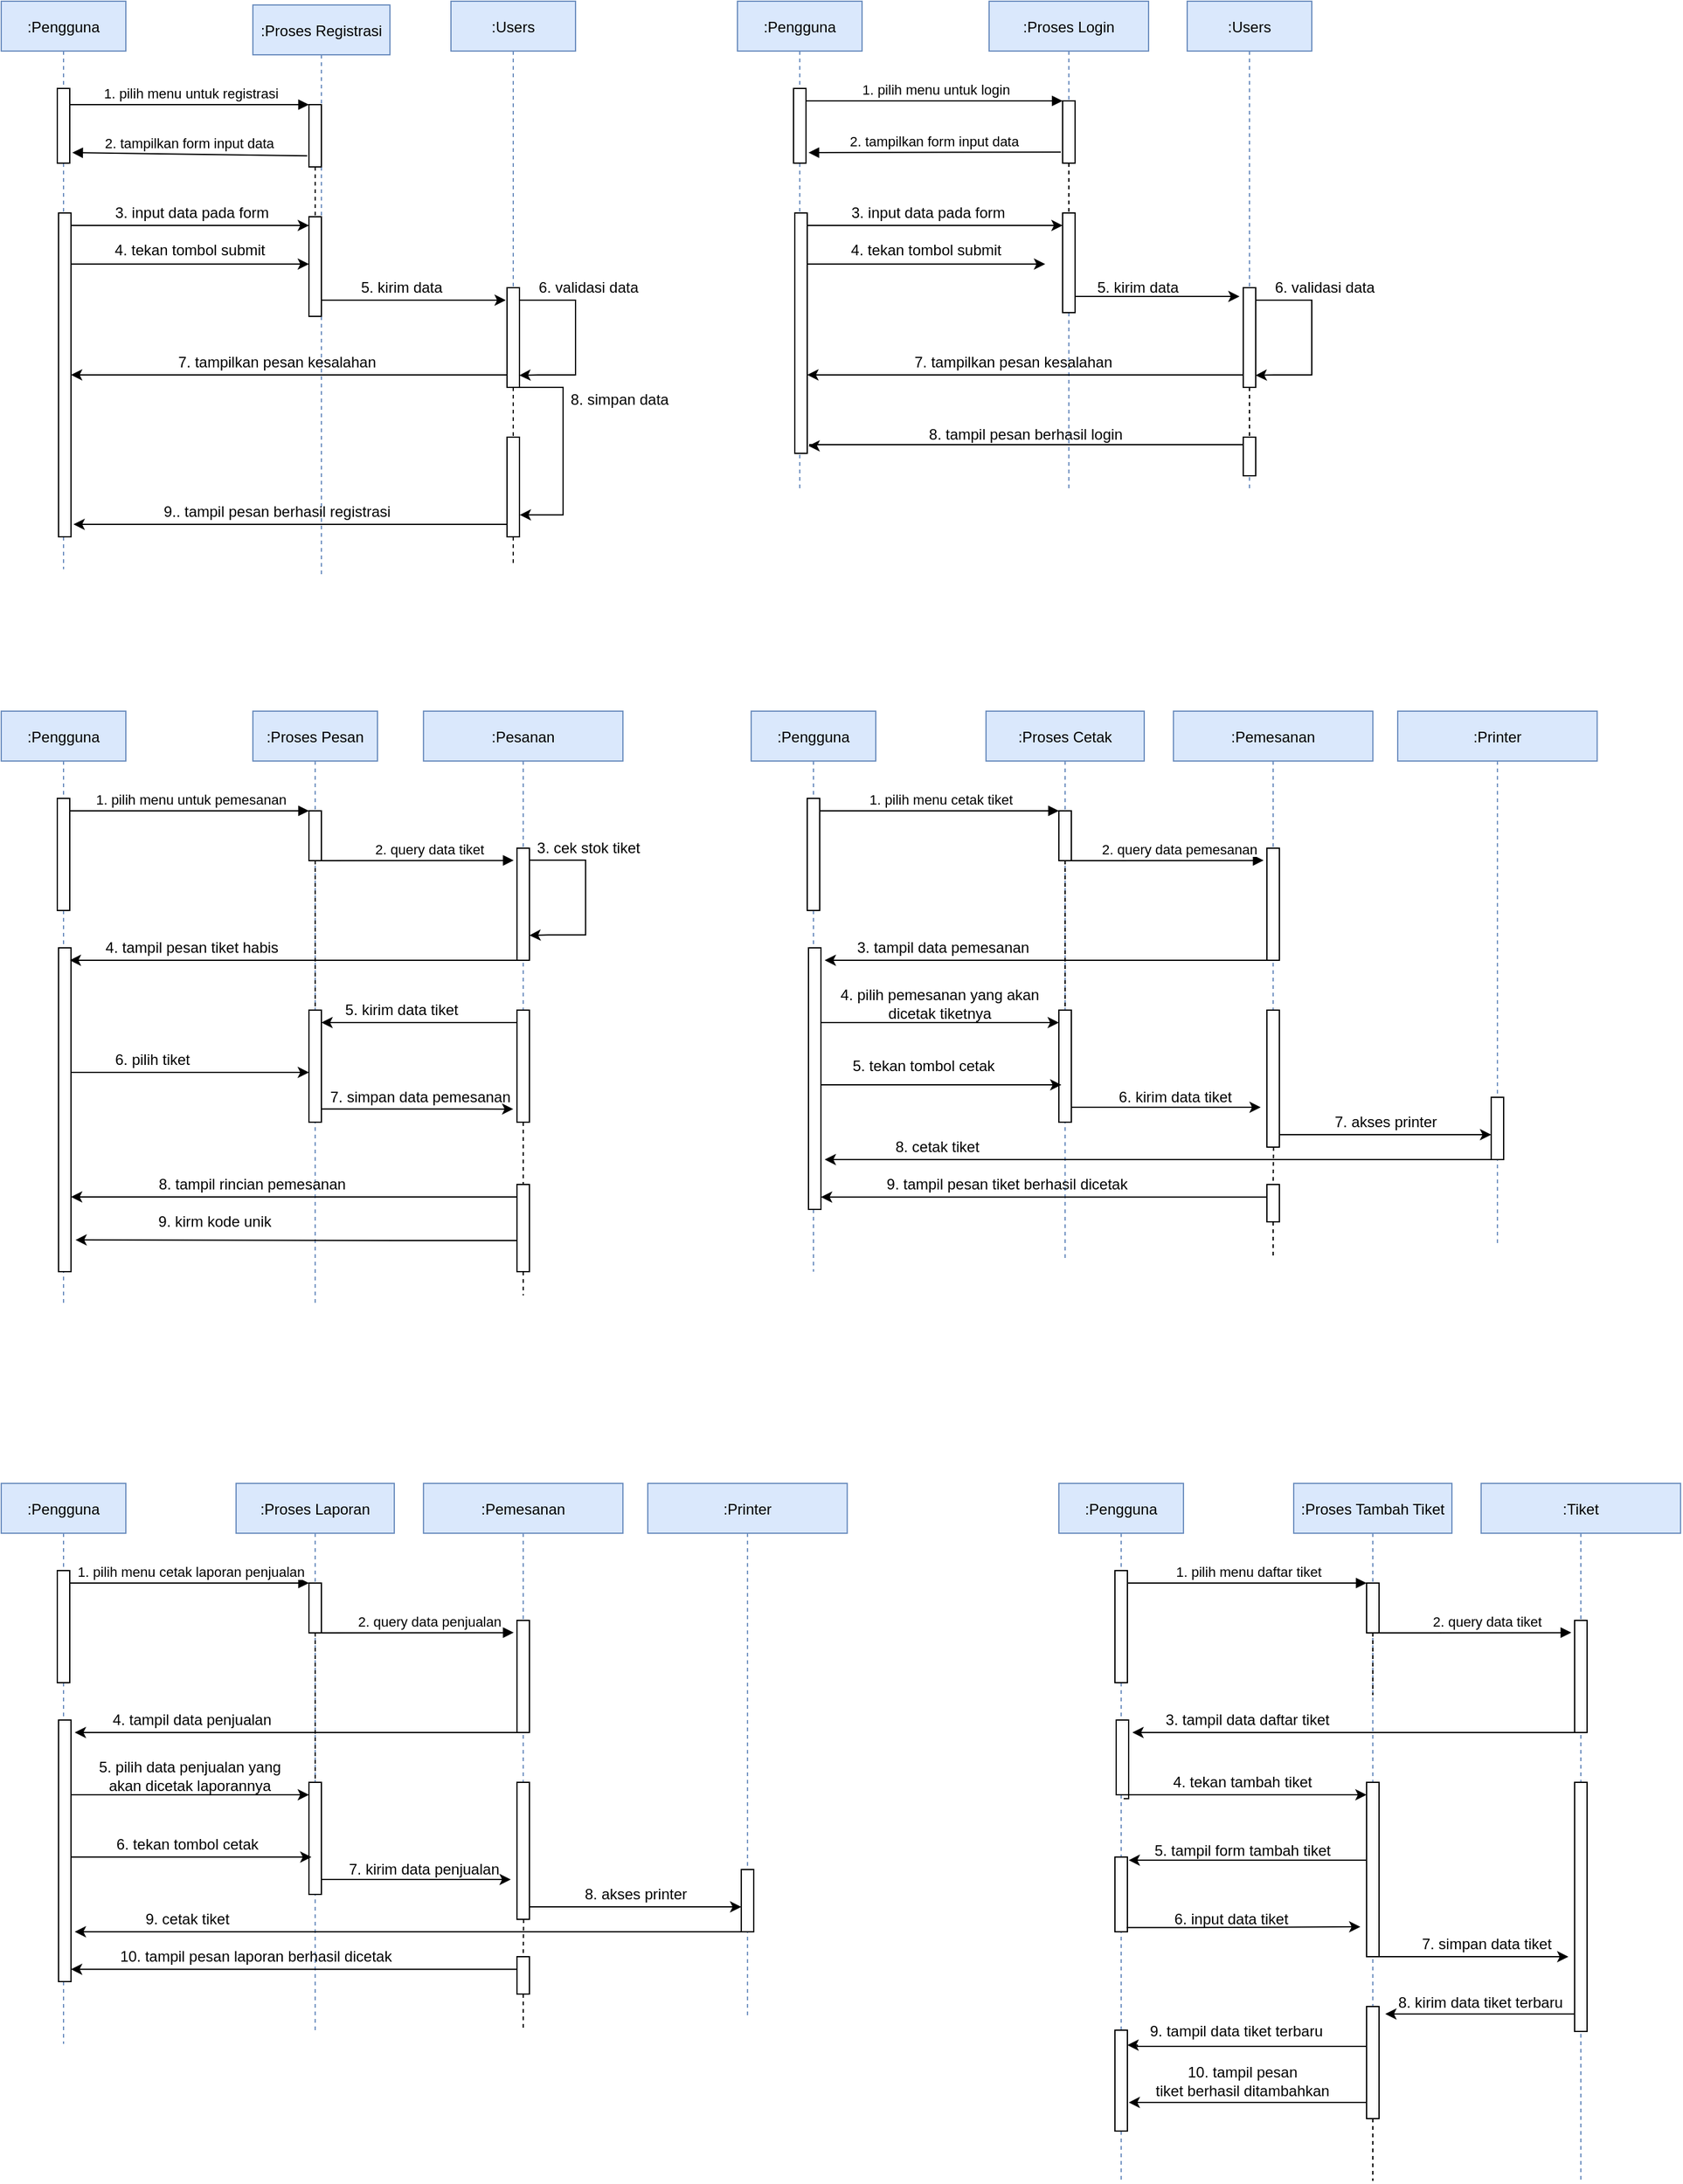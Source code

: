 <mxfile version="20.0.1" type="github">
  <diagram id="kgpKYQtTHZ0yAKxKKP6v" name="Page-1">
    <mxGraphModel dx="1043" dy="613" grid="0" gridSize="10" guides="1" tooltips="1" connect="1" arrows="1" fold="1" page="0" pageScale="1" pageWidth="850" pageHeight="1100" math="0" shadow="0">
      <root>
        <mxCell id="0" />
        <mxCell id="1" parent="0" />
        <mxCell id="LG617nG7bpmIxUYU5paF-22" value="" style="edgeStyle=orthogonalEdgeStyle;rounded=0;orthogonalLoop=1;jettySize=auto;html=1;dashed=1;endArrow=none;endFill=0;" parent="1" source="LG617nG7bpmIxUYU5paF-2" edge="1">
          <mxGeometry relative="1" as="geometry">
            <mxPoint x="530" y="532" as="targetPoint" />
          </mxGeometry>
        </mxCell>
        <mxCell id="LG617nG7bpmIxUYU5paF-202" value="" style="edgeStyle=orthogonalEdgeStyle;rounded=0;orthogonalLoop=1;jettySize=auto;html=1;endArrow=none;endFill=0;dashed=1;startArrow=none;" parent="1" source="LZ7R_vukXPX4uj1zmHP9-11" edge="1">
          <mxGeometry relative="1" as="geometry">
            <mxPoint x="1220" y="1830" as="targetPoint" />
          </mxGeometry>
        </mxCell>
        <mxCell id="LG617nG7bpmIxUYU5paF-158" value="" style="edgeStyle=orthogonalEdgeStyle;rounded=0;orthogonalLoop=1;jettySize=auto;html=1;endArrow=none;endFill=0;dashed=1;" parent="1" target="LG617nG7bpmIxUYU5paF-151" edge="1">
          <mxGeometry relative="1" as="geometry">
            <mxPoint x="1139.99" y="940" as="sourcePoint" />
            <mxPoint x="1140.0" y="1090" as="targetPoint" />
          </mxGeometry>
        </mxCell>
        <mxCell id="LG617nG7bpmIxUYU5paF-152" value="" style="edgeStyle=orthogonalEdgeStyle;rounded=0;orthogonalLoop=1;jettySize=auto;html=1;endArrow=none;endFill=0;dashed=1;startArrow=none;" parent="1" source="LG617nG7bpmIxUYU5paF-151" edge="1">
          <mxGeometry relative="1" as="geometry">
            <mxPoint x="1139.99" y="940" as="sourcePoint" />
            <mxPoint x="1140" y="1090" as="targetPoint" />
          </mxGeometry>
        </mxCell>
        <mxCell id="LG617nG7bpmIxUYU5paF-136" value=":Proses Cetak" style="shape=umlLifeline;perimeter=lifelinePerimeter;container=1;collapsible=0;recursiveResize=0;rounded=0;shadow=0;strokeWidth=1;fillColor=#dae8fc;strokeColor=#6c8ebf;" parent="1" vertex="1">
          <mxGeometry x="909.5" y="650" width="127" height="440" as="geometry" />
        </mxCell>
        <mxCell id="LG617nG7bpmIxUYU5paF-140" value="" style="edgeStyle=orthogonalEdgeStyle;rounded=0;orthogonalLoop=1;jettySize=auto;html=1;endArrow=classic;endFill=1;" parent="LG617nG7bpmIxUYU5paF-136" edge="1">
          <mxGeometry relative="1" as="geometry">
            <mxPoint x="50" y="240.0" as="targetPoint" />
          </mxGeometry>
        </mxCell>
        <mxCell id="3nuBFxr9cyL0pnOWT2aG-1" value=":Pengguna" style="shape=umlLifeline;perimeter=lifelinePerimeter;container=1;collapsible=0;recursiveResize=0;rounded=0;shadow=0;strokeWidth=1;fillColor=#dae8fc;strokeColor=#6c8ebf;" parent="1" vertex="1">
          <mxGeometry x="119" y="80" width="100" height="456" as="geometry" />
        </mxCell>
        <mxCell id="3nuBFxr9cyL0pnOWT2aG-2" value="" style="points=[];perimeter=orthogonalPerimeter;rounded=0;shadow=0;strokeWidth=1;" parent="3nuBFxr9cyL0pnOWT2aG-1" vertex="1">
          <mxGeometry x="45" y="70" width="10" height="60" as="geometry" />
        </mxCell>
        <mxCell id="3nuBFxr9cyL0pnOWT2aG-5" value=":Proses Registrasi" style="shape=umlLifeline;perimeter=lifelinePerimeter;container=1;collapsible=0;recursiveResize=0;rounded=0;shadow=0;strokeWidth=1;fillColor=#dae8fc;strokeColor=#6c8ebf;" parent="1" vertex="1">
          <mxGeometry x="321" y="83" width="110" height="459" as="geometry" />
        </mxCell>
        <mxCell id="3nuBFxr9cyL0pnOWT2aG-6" value="" style="points=[];perimeter=orthogonalPerimeter;rounded=0;shadow=0;strokeWidth=1;" parent="3nuBFxr9cyL0pnOWT2aG-5" vertex="1">
          <mxGeometry x="45" y="80" width="10" height="50" as="geometry" />
        </mxCell>
        <mxCell id="LG617nG7bpmIxUYU5paF-6" value="" style="points=[];perimeter=orthogonalPerimeter;rounded=0;shadow=0;strokeWidth=1;" parent="3nuBFxr9cyL0pnOWT2aG-5" vertex="1">
          <mxGeometry x="45" y="170" width="10" height="80" as="geometry" />
        </mxCell>
        <mxCell id="LG617nG7bpmIxUYU5paF-7" value="" style="edgeStyle=orthogonalEdgeStyle;rounded=0;orthogonalLoop=1;jettySize=auto;html=1;dashed=1;endArrow=none;endFill=0;" parent="3nuBFxr9cyL0pnOWT2aG-5" source="3nuBFxr9cyL0pnOWT2aG-6" target="LG617nG7bpmIxUYU5paF-6" edge="1">
          <mxGeometry relative="1" as="geometry" />
        </mxCell>
        <mxCell id="3nuBFxr9cyL0pnOWT2aG-8" value=" 1. pilih menu untuk registrasi" style="verticalAlign=bottom;endArrow=block;entryX=0;entryY=0;shadow=0;strokeWidth=1;" parent="1" source="3nuBFxr9cyL0pnOWT2aG-2" target="3nuBFxr9cyL0pnOWT2aG-6" edge="1">
          <mxGeometry relative="1" as="geometry">
            <mxPoint x="275" y="160" as="sourcePoint" />
          </mxGeometry>
        </mxCell>
        <mxCell id="3nuBFxr9cyL0pnOWT2aG-9" value="2. tampilkan form input data" style="verticalAlign=bottom;endArrow=block;entryX=1.1;entryY=0.259;shadow=0;strokeWidth=1;entryDx=0;entryDy=0;entryPerimeter=0;exitX=-0.138;exitY=0.822;exitDx=0;exitDy=0;exitPerimeter=0;" parent="1" source="3nuBFxr9cyL0pnOWT2aG-6" edge="1">
          <mxGeometry relative="1" as="geometry">
            <mxPoint x="360" y="202" as="sourcePoint" />
            <mxPoint x="176.0" y="201.54" as="targetPoint" />
          </mxGeometry>
        </mxCell>
        <mxCell id="LG617nG7bpmIxUYU5paF-1" value=":Users " style="shape=umlLifeline;perimeter=lifelinePerimeter;container=1;collapsible=0;recursiveResize=0;rounded=0;shadow=0;strokeWidth=1;fillColor=#dae8fc;strokeColor=#6c8ebf;" parent="1" vertex="1">
          <mxGeometry x="480" y="80" width="100" height="310" as="geometry" />
        </mxCell>
        <mxCell id="LG617nG7bpmIxUYU5paF-2" value="" style="points=[];perimeter=orthogonalPerimeter;rounded=0;shadow=0;strokeWidth=1;" parent="LG617nG7bpmIxUYU5paF-1" vertex="1">
          <mxGeometry x="45" y="230" width="10" height="80" as="geometry" />
        </mxCell>
        <mxCell id="LG617nG7bpmIxUYU5paF-17" style="edgeStyle=orthogonalEdgeStyle;rounded=0;orthogonalLoop=1;jettySize=auto;html=1;entryX=0.989;entryY=0.88;entryDx=0;entryDy=0;entryPerimeter=0;" parent="LG617nG7bpmIxUYU5paF-1" source="LG617nG7bpmIxUYU5paF-2" target="LG617nG7bpmIxUYU5paF-2" edge="1">
          <mxGeometry relative="1" as="geometry">
            <Array as="points">
              <mxPoint x="100" y="240" />
              <mxPoint x="100" y="300" />
              <mxPoint x="70" y="300" />
            </Array>
          </mxGeometry>
        </mxCell>
        <mxCell id="LG617nG7bpmIxUYU5paF-8" style="edgeStyle=orthogonalEdgeStyle;rounded=0;orthogonalLoop=1;jettySize=auto;html=1;" parent="1" source="LG617nG7bpmIxUYU5paF-4" target="LG617nG7bpmIxUYU5paF-6" edge="1">
          <mxGeometry relative="1" as="geometry">
            <Array as="points">
              <mxPoint x="290" y="260" />
              <mxPoint x="290" y="260" />
            </Array>
          </mxGeometry>
        </mxCell>
        <mxCell id="LG617nG7bpmIxUYU5paF-12" style="edgeStyle=orthogonalEdgeStyle;rounded=0;orthogonalLoop=1;jettySize=auto;html=1;" parent="1" edge="1">
          <mxGeometry relative="1" as="geometry">
            <mxPoint x="175" y="291" as="sourcePoint" />
            <mxPoint x="366" y="291" as="targetPoint" />
            <Array as="points">
              <mxPoint x="220" y="291" />
              <mxPoint x="220" y="291" />
            </Array>
          </mxGeometry>
        </mxCell>
        <mxCell id="LG617nG7bpmIxUYU5paF-4" value="" style="points=[];perimeter=orthogonalPerimeter;rounded=0;shadow=0;strokeWidth=1;" parent="1" vertex="1">
          <mxGeometry x="165" y="250" width="10" height="260" as="geometry" />
        </mxCell>
        <mxCell id="LG617nG7bpmIxUYU5paF-11" value="&amp;nbsp;3. input data pada form" style="text;html=1;align=center;verticalAlign=middle;resizable=0;points=[];autosize=1;strokeColor=none;fillColor=none;" parent="1" vertex="1">
          <mxGeometry x="200" y="240" width="140" height="20" as="geometry" />
        </mxCell>
        <mxCell id="LG617nG7bpmIxUYU5paF-13" value="4. tekan tombol submit" style="text;html=1;align=center;verticalAlign=middle;resizable=0;points=[];autosize=1;strokeColor=none;fillColor=none;" parent="1" vertex="1">
          <mxGeometry x="200" y="270" width="140" height="20" as="geometry" />
        </mxCell>
        <mxCell id="LG617nG7bpmIxUYU5paF-15" style="edgeStyle=orthogonalEdgeStyle;rounded=0;orthogonalLoop=1;jettySize=auto;html=1;" parent="1" source="LG617nG7bpmIxUYU5paF-6" edge="1">
          <mxGeometry relative="1" as="geometry">
            <mxPoint x="524" y="320" as="targetPoint" />
            <Array as="points">
              <mxPoint x="480" y="320" />
              <mxPoint x="480" y="320" />
            </Array>
          </mxGeometry>
        </mxCell>
        <mxCell id="LG617nG7bpmIxUYU5paF-16" value="5. kirim data" style="text;html=1;align=center;verticalAlign=middle;resizable=0;points=[];autosize=1;strokeColor=none;fillColor=none;" parent="1" vertex="1">
          <mxGeometry x="400" y="300" width="80" height="20" as="geometry" />
        </mxCell>
        <mxCell id="LG617nG7bpmIxUYU5paF-18" value="6. validasi data" style="text;html=1;align=center;verticalAlign=middle;resizable=0;points=[];autosize=1;strokeColor=none;fillColor=none;" parent="1" vertex="1">
          <mxGeometry x="540" y="300" width="100" height="20" as="geometry" />
        </mxCell>
        <mxCell id="LG617nG7bpmIxUYU5paF-19" style="edgeStyle=orthogonalEdgeStyle;rounded=0;orthogonalLoop=1;jettySize=auto;html=1;" parent="1" source="LG617nG7bpmIxUYU5paF-2" target="LG617nG7bpmIxUYU5paF-4" edge="1">
          <mxGeometry relative="1" as="geometry">
            <mxPoint x="210" y="370" as="targetPoint" />
            <Array as="points">
              <mxPoint x="360" y="380" />
              <mxPoint x="360" y="380" />
            </Array>
          </mxGeometry>
        </mxCell>
        <mxCell id="LG617nG7bpmIxUYU5paF-20" value="7. tampilkan pesan kesalahan" style="text;html=1;align=center;verticalAlign=middle;resizable=0;points=[];autosize=1;strokeColor=none;fillColor=none;" parent="1" vertex="1">
          <mxGeometry x="255" y="360" width="170" height="20" as="geometry" />
        </mxCell>
        <mxCell id="LG617nG7bpmIxUYU5paF-25" style="edgeStyle=orthogonalEdgeStyle;rounded=0;orthogonalLoop=1;jettySize=auto;html=1;" parent="1" source="LG617nG7bpmIxUYU5paF-21" edge="1">
          <mxGeometry relative="1" as="geometry">
            <mxPoint x="177" y="500" as="targetPoint" />
            <Array as="points">
              <mxPoint x="177" y="500" />
            </Array>
          </mxGeometry>
        </mxCell>
        <mxCell id="LG617nG7bpmIxUYU5paF-21" value="" style="points=[];perimeter=orthogonalPerimeter;rounded=0;shadow=0;strokeWidth=1;" parent="1" vertex="1">
          <mxGeometry x="525" y="430" width="10" height="80" as="geometry" />
        </mxCell>
        <mxCell id="LG617nG7bpmIxUYU5paF-23" style="edgeStyle=orthogonalEdgeStyle;rounded=0;orthogonalLoop=1;jettySize=auto;html=1;entryX=1.02;entryY=0.78;entryDx=0;entryDy=0;entryPerimeter=0;" parent="1" source="LG617nG7bpmIxUYU5paF-2" target="LG617nG7bpmIxUYU5paF-21" edge="1">
          <mxGeometry relative="1" as="geometry">
            <Array as="points">
              <mxPoint x="570" y="390" />
              <mxPoint x="570" y="492" />
            </Array>
          </mxGeometry>
        </mxCell>
        <mxCell id="LG617nG7bpmIxUYU5paF-24" value="8. simpan data" style="text;html=1;align=center;verticalAlign=middle;resizable=0;points=[];autosize=1;strokeColor=none;fillColor=none;" parent="1" vertex="1">
          <mxGeometry x="570" y="390" width="90" height="20" as="geometry" />
        </mxCell>
        <mxCell id="LG617nG7bpmIxUYU5paF-26" value="9.. tampil pesan berhasil registrasi" style="text;html=1;align=center;verticalAlign=middle;resizable=0;points=[];autosize=1;strokeColor=none;fillColor=none;" parent="1" vertex="1">
          <mxGeometry x="240" y="480" width="200" height="20" as="geometry" />
        </mxCell>
        <mxCell id="LG617nG7bpmIxUYU5paF-29" value=":Pengguna" style="shape=umlLifeline;perimeter=lifelinePerimeter;container=1;collapsible=0;recursiveResize=0;rounded=0;shadow=0;strokeWidth=1;fillColor=#dae8fc;strokeColor=#6c8ebf;" parent="1" vertex="1">
          <mxGeometry x="710" y="80" width="100" height="393" as="geometry" />
        </mxCell>
        <mxCell id="LG617nG7bpmIxUYU5paF-30" value="" style="points=[];perimeter=orthogonalPerimeter;rounded=0;shadow=0;strokeWidth=1;" parent="LG617nG7bpmIxUYU5paF-29" vertex="1">
          <mxGeometry x="45" y="70" width="10" height="60" as="geometry" />
        </mxCell>
        <mxCell id="LG617nG7bpmIxUYU5paF-31" value=":Proses Login" style="shape=umlLifeline;perimeter=lifelinePerimeter;container=1;collapsible=0;recursiveResize=0;rounded=0;shadow=0;strokeWidth=1;fillColor=#dae8fc;strokeColor=#6c8ebf;" parent="1" vertex="1">
          <mxGeometry x="912" y="80" width="128" height="393" as="geometry" />
        </mxCell>
        <mxCell id="LG617nG7bpmIxUYU5paF-32" value="" style="points=[];perimeter=orthogonalPerimeter;rounded=0;shadow=0;strokeWidth=1;" parent="LG617nG7bpmIxUYU5paF-31" vertex="1">
          <mxGeometry x="59" y="80" width="10" height="50" as="geometry" />
        </mxCell>
        <mxCell id="LG617nG7bpmIxUYU5paF-33" value="" style="points=[];perimeter=orthogonalPerimeter;rounded=0;shadow=0;strokeWidth=1;" parent="LG617nG7bpmIxUYU5paF-31" vertex="1">
          <mxGeometry x="59" y="170" width="10" height="80" as="geometry" />
        </mxCell>
        <mxCell id="LG617nG7bpmIxUYU5paF-34" value="" style="edgeStyle=orthogonalEdgeStyle;rounded=0;orthogonalLoop=1;jettySize=auto;html=1;dashed=1;endArrow=none;endFill=0;" parent="LG617nG7bpmIxUYU5paF-31" source="LG617nG7bpmIxUYU5paF-32" target="LG617nG7bpmIxUYU5paF-33" edge="1">
          <mxGeometry relative="1" as="geometry" />
        </mxCell>
        <mxCell id="LZ7R_vukXPX4uj1zmHP9-14" value="8. tampil pesan berhasil login" style="text;html=1;align=center;verticalAlign=middle;resizable=0;points=[];autosize=1;strokeColor=none;fillColor=none;" parent="LG617nG7bpmIxUYU5paF-31" vertex="1">
          <mxGeometry x="-53" y="339" width="163" height="18" as="geometry" />
        </mxCell>
        <mxCell id="LG617nG7bpmIxUYU5paF-35" value=" 1. pilih menu untuk login" style="verticalAlign=bottom;endArrow=block;entryX=0;entryY=0;shadow=0;strokeWidth=1;" parent="1" source="LG617nG7bpmIxUYU5paF-30" target="LG617nG7bpmIxUYU5paF-32" edge="1">
          <mxGeometry relative="1" as="geometry">
            <mxPoint x="866" y="160" as="sourcePoint" />
          </mxGeometry>
        </mxCell>
        <mxCell id="LG617nG7bpmIxUYU5paF-36" value="2. tampilkan form input data" style="verticalAlign=bottom;endArrow=block;entryX=1.1;entryY=0.259;shadow=0;strokeWidth=1;entryDx=0;entryDy=0;entryPerimeter=0;exitX=-0.138;exitY=0.822;exitDx=0;exitDy=0;exitPerimeter=0;" parent="1" source="LG617nG7bpmIxUYU5paF-32" edge="1">
          <mxGeometry relative="1" as="geometry">
            <mxPoint x="951" y="202" as="sourcePoint" />
            <mxPoint x="767" y="201.54" as="targetPoint" />
          </mxGeometry>
        </mxCell>
        <mxCell id="LG617nG7bpmIxUYU5paF-37" value=":Users" style="shape=umlLifeline;perimeter=lifelinePerimeter;container=1;collapsible=0;recursiveResize=0;rounded=0;shadow=0;strokeWidth=1;fillColor=#dae8fc;strokeColor=#6c8ebf;" parent="1" vertex="1">
          <mxGeometry x="1071" y="80" width="100" height="393" as="geometry" />
        </mxCell>
        <mxCell id="LG617nG7bpmIxUYU5paF-38" value="" style="points=[];perimeter=orthogonalPerimeter;rounded=0;shadow=0;strokeWidth=1;" parent="LG617nG7bpmIxUYU5paF-37" vertex="1">
          <mxGeometry x="45" y="230" width="10" height="80" as="geometry" />
        </mxCell>
        <mxCell id="LG617nG7bpmIxUYU5paF-39" style="edgeStyle=orthogonalEdgeStyle;rounded=0;orthogonalLoop=1;jettySize=auto;html=1;entryX=0.989;entryY=0.88;entryDx=0;entryDy=0;entryPerimeter=0;" parent="LG617nG7bpmIxUYU5paF-37" source="LG617nG7bpmIxUYU5paF-38" target="LG617nG7bpmIxUYU5paF-38" edge="1">
          <mxGeometry relative="1" as="geometry">
            <Array as="points">
              <mxPoint x="100" y="240" />
              <mxPoint x="100" y="300" />
              <mxPoint x="70" y="300" />
            </Array>
          </mxGeometry>
        </mxCell>
        <mxCell id="LG617nG7bpmIxUYU5paF-40" style="edgeStyle=orthogonalEdgeStyle;rounded=0;orthogonalLoop=1;jettySize=auto;html=1;" parent="1" source="LG617nG7bpmIxUYU5paF-42" target="LG617nG7bpmIxUYU5paF-33" edge="1">
          <mxGeometry relative="1" as="geometry">
            <Array as="points">
              <mxPoint x="881" y="260" />
              <mxPoint x="881" y="260" />
            </Array>
          </mxGeometry>
        </mxCell>
        <mxCell id="LG617nG7bpmIxUYU5paF-41" style="edgeStyle=orthogonalEdgeStyle;rounded=0;orthogonalLoop=1;jettySize=auto;html=1;" parent="1" edge="1">
          <mxGeometry relative="1" as="geometry">
            <mxPoint x="766" y="291" as="sourcePoint" />
            <mxPoint x="957" y="291" as="targetPoint" />
            <Array as="points">
              <mxPoint x="811" y="291" />
              <mxPoint x="811" y="291" />
            </Array>
          </mxGeometry>
        </mxCell>
        <mxCell id="LG617nG7bpmIxUYU5paF-42" value="" style="points=[];perimeter=orthogonalPerimeter;rounded=0;shadow=0;strokeWidth=1;" parent="1" vertex="1">
          <mxGeometry x="756" y="250" width="10" height="193" as="geometry" />
        </mxCell>
        <mxCell id="LG617nG7bpmIxUYU5paF-43" value="&amp;nbsp;3. input data pada form" style="text;html=1;align=center;verticalAlign=middle;resizable=0;points=[];autosize=1;strokeColor=none;fillColor=none;" parent="1" vertex="1">
          <mxGeometry x="791" y="240" width="140" height="20" as="geometry" />
        </mxCell>
        <mxCell id="LG617nG7bpmIxUYU5paF-44" value="4. tekan tombol submit" style="text;html=1;align=center;verticalAlign=middle;resizable=0;points=[];autosize=1;strokeColor=none;fillColor=none;" parent="1" vertex="1">
          <mxGeometry x="791" y="270" width="140" height="20" as="geometry" />
        </mxCell>
        <mxCell id="LG617nG7bpmIxUYU5paF-45" style="edgeStyle=orthogonalEdgeStyle;rounded=0;orthogonalLoop=1;jettySize=auto;html=1;" parent="1" source="LG617nG7bpmIxUYU5paF-33" edge="1">
          <mxGeometry relative="1" as="geometry">
            <mxPoint x="1113" y="317" as="targetPoint" />
            <Array as="points">
              <mxPoint x="1031" y="317" />
              <mxPoint x="1031" y="317" />
            </Array>
          </mxGeometry>
        </mxCell>
        <mxCell id="LG617nG7bpmIxUYU5paF-46" value="5. kirim data" style="text;html=1;align=center;verticalAlign=middle;resizable=0;points=[];autosize=1;strokeColor=none;fillColor=none;" parent="1" vertex="1">
          <mxGeometry x="991" y="300" width="80" height="20" as="geometry" />
        </mxCell>
        <mxCell id="LG617nG7bpmIxUYU5paF-47" value="6. validasi data" style="text;html=1;align=center;verticalAlign=middle;resizable=0;points=[];autosize=1;strokeColor=none;fillColor=none;" parent="1" vertex="1">
          <mxGeometry x="1131" y="300" width="100" height="20" as="geometry" />
        </mxCell>
        <mxCell id="LG617nG7bpmIxUYU5paF-48" style="edgeStyle=orthogonalEdgeStyle;rounded=0;orthogonalLoop=1;jettySize=auto;html=1;" parent="1" source="LG617nG7bpmIxUYU5paF-38" target="LG617nG7bpmIxUYU5paF-42" edge="1">
          <mxGeometry relative="1" as="geometry">
            <mxPoint x="801" y="370" as="targetPoint" />
            <Array as="points">
              <mxPoint x="951" y="380" />
              <mxPoint x="951" y="380" />
            </Array>
          </mxGeometry>
        </mxCell>
        <mxCell id="LG617nG7bpmIxUYU5paF-49" value="7. tampilkan pesan kesalahan" style="text;html=1;align=center;verticalAlign=middle;resizable=0;points=[];autosize=1;strokeColor=none;fillColor=none;" parent="1" vertex="1">
          <mxGeometry x="846" y="360" width="170" height="20" as="geometry" />
        </mxCell>
        <mxCell id="LG617nG7bpmIxUYU5paF-50" style="edgeStyle=orthogonalEdgeStyle;rounded=0;orthogonalLoop=1;jettySize=auto;html=1;" parent="1" source="LG617nG7bpmIxUYU5paF-51" edge="1">
          <mxGeometry relative="1" as="geometry">
            <mxPoint x="767" y="437" as="targetPoint" />
            <Array as="points">
              <mxPoint x="768" y="436" />
            </Array>
          </mxGeometry>
        </mxCell>
        <mxCell id="LG617nG7bpmIxUYU5paF-51" value="" style="points=[];perimeter=orthogonalPerimeter;rounded=0;shadow=0;strokeWidth=1;" parent="1" vertex="1">
          <mxGeometry x="1116" y="430" width="10" height="31" as="geometry" />
        </mxCell>
        <mxCell id="LG617nG7bpmIxUYU5paF-52" value="" style="edgeStyle=orthogonalEdgeStyle;rounded=0;orthogonalLoop=1;jettySize=auto;html=1;dashed=1;endArrow=none;endFill=0;" parent="1" source="LG617nG7bpmIxUYU5paF-38" target="LG617nG7bpmIxUYU5paF-51" edge="1">
          <mxGeometry relative="1" as="geometry" />
        </mxCell>
        <mxCell id="LG617nG7bpmIxUYU5paF-56" value=":Pengguna" style="shape=umlLifeline;perimeter=lifelinePerimeter;container=1;collapsible=0;recursiveResize=0;rounded=0;shadow=0;strokeWidth=1;fillColor=#dae8fc;strokeColor=#6c8ebf;" parent="1" vertex="1">
          <mxGeometry x="119" y="650" width="100" height="477" as="geometry" />
        </mxCell>
        <mxCell id="LG617nG7bpmIxUYU5paF-57" value="" style="points=[];perimeter=orthogonalPerimeter;rounded=0;shadow=0;strokeWidth=1;" parent="LG617nG7bpmIxUYU5paF-56" vertex="1">
          <mxGeometry x="45" y="70" width="10" height="90" as="geometry" />
        </mxCell>
        <mxCell id="LG617nG7bpmIxUYU5paF-69" value="" style="points=[];perimeter=orthogonalPerimeter;rounded=0;shadow=0;strokeWidth=1;" parent="LG617nG7bpmIxUYU5paF-56" vertex="1">
          <mxGeometry x="46" y="190" width="10" height="260" as="geometry" />
        </mxCell>
        <mxCell id="LG617nG7bpmIxUYU5paF-58" value=":Proses Pesan" style="shape=umlLifeline;perimeter=lifelinePerimeter;container=1;collapsible=0;recursiveResize=0;rounded=0;shadow=0;strokeWidth=1;fillColor=#dae8fc;strokeColor=#6c8ebf;" parent="1" vertex="1">
          <mxGeometry x="321" y="650" width="100" height="476" as="geometry" />
        </mxCell>
        <mxCell id="LG617nG7bpmIxUYU5paF-59" value="" style="points=[];perimeter=orthogonalPerimeter;rounded=0;shadow=0;strokeWidth=1;" parent="LG617nG7bpmIxUYU5paF-58" vertex="1">
          <mxGeometry x="45" y="80" width="10" height="40" as="geometry" />
        </mxCell>
        <mxCell id="LG617nG7bpmIxUYU5paF-61" value="" style="edgeStyle=orthogonalEdgeStyle;rounded=0;orthogonalLoop=1;jettySize=auto;html=1;dashed=1;endArrow=none;endFill=0;" parent="LG617nG7bpmIxUYU5paF-58" source="LG617nG7bpmIxUYU5paF-59" edge="1">
          <mxGeometry relative="1" as="geometry">
            <mxPoint x="50" y="170" as="targetPoint" />
          </mxGeometry>
        </mxCell>
        <mxCell id="LG617nG7bpmIxUYU5paF-93" value="" style="points=[];perimeter=orthogonalPerimeter;rounded=0;shadow=0;strokeWidth=1;" parent="LG617nG7bpmIxUYU5paF-58" vertex="1">
          <mxGeometry x="45" y="240" width="10" height="90" as="geometry" />
        </mxCell>
        <mxCell id="LG617nG7bpmIxUYU5paF-94" value="" style="edgeStyle=orthogonalEdgeStyle;rounded=0;orthogonalLoop=1;jettySize=auto;html=1;endArrow=none;endFill=0;dashed=1;" parent="LG617nG7bpmIxUYU5paF-58" source="LG617nG7bpmIxUYU5paF-59" target="LG617nG7bpmIxUYU5paF-93" edge="1">
          <mxGeometry relative="1" as="geometry" />
        </mxCell>
        <mxCell id="LG617nG7bpmIxUYU5paF-62" value=" 1. pilih menu untuk pemesanan" style="verticalAlign=bottom;endArrow=block;entryX=0;entryY=0;shadow=0;strokeWidth=1;" parent="1" source="LG617nG7bpmIxUYU5paF-57" target="LG617nG7bpmIxUYU5paF-59" edge="1">
          <mxGeometry relative="1" as="geometry">
            <mxPoint x="275" y="730" as="sourcePoint" />
          </mxGeometry>
        </mxCell>
        <mxCell id="LG617nG7bpmIxUYU5paF-63" value="2. query data tiket" style="verticalAlign=bottom;endArrow=block;shadow=0;strokeWidth=1;entryX=-0.267;entryY=0.109;entryDx=0;entryDy=0;entryPerimeter=0;" parent="1" target="LG617nG7bpmIxUYU5paF-83" edge="1">
          <mxGeometry x="0.13" relative="1" as="geometry">
            <mxPoint x="375.5" y="770" as="sourcePoint" />
            <mxPoint x="525" y="770" as="targetPoint" />
            <Array as="points" />
            <mxPoint as="offset" />
          </mxGeometry>
        </mxCell>
        <mxCell id="LG617nG7bpmIxUYU5paF-64" value=":Pesanan" style="shape=umlLifeline;perimeter=lifelinePerimeter;container=0;collapsible=0;recursiveResize=0;rounded=0;shadow=0;strokeWidth=1;fillColor=#dae8fc;strokeColor=#6c8ebf;" parent="1" vertex="1">
          <mxGeometry x="457.94" y="650" width="160.11" height="310" as="geometry" />
        </mxCell>
        <mxCell id="LG617nG7bpmIxUYU5paF-70" value="&amp;nbsp;4. tampil pesan tiket habis" style="text;html=1;align=center;verticalAlign=middle;resizable=0;points=[];autosize=1;strokeColor=none;fillColor=none;" parent="1" vertex="1">
          <mxGeometry x="190" y="830" width="160" height="20" as="geometry" />
        </mxCell>
        <mxCell id="LG617nG7bpmIxUYU5paF-90" style="edgeStyle=orthogonalEdgeStyle;rounded=0;orthogonalLoop=1;jettySize=auto;html=1;endArrow=classic;endFill=1;" parent="1" source="LG617nG7bpmIxUYU5paF-83" edge="1">
          <mxGeometry relative="1" as="geometry">
            <Array as="points">
              <mxPoint x="300" y="850" />
              <mxPoint x="300" y="850" />
            </Array>
            <mxPoint x="174" y="850" as="targetPoint" />
          </mxGeometry>
        </mxCell>
        <mxCell id="LG617nG7bpmIxUYU5paF-83" value="" style="points=[];perimeter=orthogonalPerimeter;rounded=0;shadow=0;strokeWidth=1;" parent="1" vertex="1">
          <mxGeometry x="533" y="760" width="10" height="90" as="geometry" />
        </mxCell>
        <mxCell id="LG617nG7bpmIxUYU5paF-88" style="edgeStyle=orthogonalEdgeStyle;rounded=0;orthogonalLoop=1;jettySize=auto;html=1;entryX=0.989;entryY=0.88;entryDx=0;entryDy=0;entryPerimeter=0;" parent="1" edge="1">
          <mxGeometry relative="1" as="geometry">
            <Array as="points">
              <mxPoint x="588.11" y="769.6" />
              <mxPoint x="588.11" y="829.6" />
              <mxPoint x="558.11" y="829.6" />
            </Array>
            <mxPoint x="543.11" y="769.6" as="sourcePoint" />
            <mxPoint x="543.0" y="830.0" as="targetPoint" />
          </mxGeometry>
        </mxCell>
        <mxCell id="LG617nG7bpmIxUYU5paF-89" value="3. cek stok tiket" style="text;html=1;align=center;verticalAlign=middle;resizable=0;points=[];autosize=1;strokeColor=none;fillColor=none;" parent="1" vertex="1">
          <mxGeometry x="540.11" y="749.6" width="100" height="20" as="geometry" />
        </mxCell>
        <mxCell id="LG617nG7bpmIxUYU5paF-95" style="edgeStyle=orthogonalEdgeStyle;rounded=0;orthogonalLoop=1;jettySize=auto;html=1;endArrow=classic;endFill=1;" parent="1" source="LG617nG7bpmIxUYU5paF-91" target="LG617nG7bpmIxUYU5paF-93" edge="1">
          <mxGeometry relative="1" as="geometry">
            <Array as="points">
              <mxPoint x="430" y="900" />
              <mxPoint x="430" y="900" />
            </Array>
          </mxGeometry>
        </mxCell>
        <mxCell id="LG617nG7bpmIxUYU5paF-102" value="" style="edgeStyle=orthogonalEdgeStyle;rounded=0;orthogonalLoop=1;jettySize=auto;html=1;endArrow=none;endFill=0;dashed=1;" parent="1" source="LG617nG7bpmIxUYU5paF-91" edge="1">
          <mxGeometry relative="1" as="geometry">
            <mxPoint x="538" y="1119" as="targetPoint" />
          </mxGeometry>
        </mxCell>
        <mxCell id="LG617nG7bpmIxUYU5paF-91" value="" style="points=[];perimeter=orthogonalPerimeter;rounded=0;shadow=0;strokeWidth=1;" parent="1" vertex="1">
          <mxGeometry x="532.99" y="890" width="10" height="90" as="geometry" />
        </mxCell>
        <mxCell id="LG617nG7bpmIxUYU5paF-96" value="5. kirim data tiket" style="text;html=1;align=center;verticalAlign=middle;resizable=0;points=[];autosize=1;strokeColor=none;fillColor=none;" parent="1" vertex="1">
          <mxGeometry x="385" y="880" width="110" height="20" as="geometry" />
        </mxCell>
        <mxCell id="LG617nG7bpmIxUYU5paF-97" style="edgeStyle=orthogonalEdgeStyle;rounded=0;orthogonalLoop=1;jettySize=auto;html=1;endArrow=classic;endFill=1;" parent="1" source="LG617nG7bpmIxUYU5paF-69" target="LG617nG7bpmIxUYU5paF-93" edge="1">
          <mxGeometry relative="1" as="geometry">
            <Array as="points">
              <mxPoint x="250" y="940" />
              <mxPoint x="250" y="940" />
            </Array>
          </mxGeometry>
        </mxCell>
        <mxCell id="LG617nG7bpmIxUYU5paF-98" value="6. pilih tiket" style="text;html=1;align=center;verticalAlign=middle;resizable=0;points=[];autosize=1;strokeColor=none;fillColor=none;" parent="1" vertex="1">
          <mxGeometry x="200" y="920" width="80" height="20" as="geometry" />
        </mxCell>
        <mxCell id="LG617nG7bpmIxUYU5paF-99" style="edgeStyle=orthogonalEdgeStyle;rounded=0;orthogonalLoop=1;jettySize=auto;html=1;entryX=0.969;entryY=0.972;entryDx=0;entryDy=0;entryPerimeter=0;endArrow=classic;endFill=1;" parent="1" source="LG617nG7bpmIxUYU5paF-93" target="LG617nG7bpmIxUYU5paF-100" edge="1">
          <mxGeometry relative="1" as="geometry">
            <Array as="points">
              <mxPoint x="410" y="970" />
            </Array>
          </mxGeometry>
        </mxCell>
        <mxCell id="LG617nG7bpmIxUYU5paF-100" value="7. simpan data pemesanan" style="text;html=1;align=center;verticalAlign=middle;resizable=0;points=[];autosize=1;strokeColor=none;fillColor=none;" parent="1" vertex="1">
          <mxGeometry x="374.99" y="950" width="160" height="20" as="geometry" />
        </mxCell>
        <mxCell id="LG617nG7bpmIxUYU5paF-103" style="edgeStyle=orthogonalEdgeStyle;rounded=0;orthogonalLoop=1;jettySize=auto;html=1;endArrow=classic;endFill=1;" parent="1" source="LG617nG7bpmIxUYU5paF-101" target="LG617nG7bpmIxUYU5paF-69" edge="1">
          <mxGeometry relative="1" as="geometry">
            <Array as="points">
              <mxPoint x="260" y="1040" />
              <mxPoint x="260" y="1040" />
            </Array>
          </mxGeometry>
        </mxCell>
        <mxCell id="LG617nG7bpmIxUYU5paF-105" style="edgeStyle=orthogonalEdgeStyle;rounded=0;orthogonalLoop=1;jettySize=auto;html=1;entryX=1.359;entryY=0.902;entryDx=0;entryDy=0;entryPerimeter=0;endArrow=classic;endFill=1;" parent="1" source="LG617nG7bpmIxUYU5paF-101" target="LG617nG7bpmIxUYU5paF-69" edge="1">
          <mxGeometry relative="1" as="geometry">
            <Array as="points">
              <mxPoint x="440" y="1075" />
              <mxPoint x="440" y="1075" />
            </Array>
          </mxGeometry>
        </mxCell>
        <mxCell id="LG617nG7bpmIxUYU5paF-101" value="" style="points=[];perimeter=orthogonalPerimeter;rounded=0;shadow=0;strokeWidth=1;" parent="1" vertex="1">
          <mxGeometry x="532.99" y="1030" width="10" height="70" as="geometry" />
        </mxCell>
        <mxCell id="LG617nG7bpmIxUYU5paF-104" value="8. tampil rincian pemesanan" style="text;html=1;align=center;verticalAlign=middle;resizable=0;points=[];autosize=1;strokeColor=none;fillColor=none;" parent="1" vertex="1">
          <mxGeometry x="235" y="1020" width="170" height="20" as="geometry" />
        </mxCell>
        <mxCell id="LG617nG7bpmIxUYU5paF-106" value="9. kirm kode unik" style="text;html=1;align=center;verticalAlign=middle;resizable=0;points=[];autosize=1;strokeColor=none;fillColor=none;" parent="1" vertex="1">
          <mxGeometry x="235" y="1050" width="110" height="20" as="geometry" />
        </mxCell>
        <mxCell id="LG617nG7bpmIxUYU5paF-108" value="" style="points=[];perimeter=orthogonalPerimeter;rounded=0;shadow=0;strokeWidth=1;" parent="1" vertex="1">
          <mxGeometry x="766" y="720" width="10" height="90" as="geometry" />
        </mxCell>
        <mxCell id="LG617nG7bpmIxUYU5paF-109" value="" style="points=[];perimeter=orthogonalPerimeter;rounded=0;shadow=0;strokeWidth=1;" parent="1" vertex="1">
          <mxGeometry x="968" y="730" width="10" height="40" as="geometry" />
        </mxCell>
        <mxCell id="LG617nG7bpmIxUYU5paF-110" value="" style="edgeStyle=orthogonalEdgeStyle;rounded=0;orthogonalLoop=1;jettySize=auto;html=1;dashed=1;endArrow=none;endFill=0;" parent="1" source="LG617nG7bpmIxUYU5paF-109" edge="1">
          <mxGeometry relative="1" as="geometry">
            <mxPoint x="973" y="820" as="targetPoint" />
          </mxGeometry>
        </mxCell>
        <mxCell id="LG617nG7bpmIxUYU5paF-156" style="edgeStyle=orthogonalEdgeStyle;rounded=0;orthogonalLoop=1;jettySize=auto;html=1;endArrow=classic;endFill=1;" parent="1" source="LG617nG7bpmIxUYU5paF-111" edge="1">
          <mxGeometry relative="1" as="geometry">
            <mxPoint x="1130" y="968" as="targetPoint" />
            <Array as="points">
              <mxPoint x="1020" y="968" />
              <mxPoint x="1020" y="968" />
            </Array>
          </mxGeometry>
        </mxCell>
        <mxCell id="LG617nG7bpmIxUYU5paF-111" value="" style="points=[];perimeter=orthogonalPerimeter;rounded=0;shadow=0;strokeWidth=1;" parent="1" vertex="1">
          <mxGeometry x="968" y="890" width="10" height="90" as="geometry" />
        </mxCell>
        <mxCell id="LG617nG7bpmIxUYU5paF-112" value="" style="edgeStyle=orthogonalEdgeStyle;rounded=0;orthogonalLoop=1;jettySize=auto;html=1;endArrow=none;endFill=0;dashed=1;" parent="1" source="LG617nG7bpmIxUYU5paF-109" target="LG617nG7bpmIxUYU5paF-111" edge="1">
          <mxGeometry relative="1" as="geometry" />
        </mxCell>
        <mxCell id="LG617nG7bpmIxUYU5paF-113" value=" 1. pilih menu cetak tiket" style="verticalAlign=bottom;endArrow=block;entryX=0;entryY=0;shadow=0;strokeWidth=1;" parent="1" source="LG617nG7bpmIxUYU5paF-108" target="LG617nG7bpmIxUYU5paF-109" edge="1">
          <mxGeometry relative="1" as="geometry">
            <mxPoint x="877" y="730" as="sourcePoint" />
          </mxGeometry>
        </mxCell>
        <mxCell id="LG617nG7bpmIxUYU5paF-114" value="2. query data pemesanan" style="verticalAlign=bottom;endArrow=block;shadow=0;strokeWidth=1;entryX=-0.267;entryY=0.109;entryDx=0;entryDy=0;entryPerimeter=0;" parent="1" target="LG617nG7bpmIxUYU5paF-120" edge="1">
          <mxGeometry x="0.13" relative="1" as="geometry">
            <mxPoint x="977.5" y="770" as="sourcePoint" />
            <mxPoint x="1127" y="770" as="targetPoint" />
            <Array as="points" />
            <mxPoint as="offset" />
          </mxGeometry>
        </mxCell>
        <mxCell id="LG617nG7bpmIxUYU5paF-115" value=":Pemesanan" style="shape=umlLifeline;perimeter=lifelinePerimeter;container=0;collapsible=0;recursiveResize=0;rounded=0;shadow=0;strokeWidth=1;fillColor=#dae8fc;strokeColor=#6c8ebf;" parent="1" vertex="1">
          <mxGeometry x="1059.94" y="650" width="160.11" height="310" as="geometry" />
        </mxCell>
        <mxCell id="LG617nG7bpmIxUYU5paF-116" value="&amp;nbsp;3. tampil data pemesanan" style="text;html=1;align=center;verticalAlign=middle;resizable=0;points=[];autosize=1;strokeColor=none;fillColor=none;" parent="1" vertex="1">
          <mxGeometry x="798" y="831" width="149" height="18" as="geometry" />
        </mxCell>
        <mxCell id="LG617nG7bpmIxUYU5paF-117" style="edgeStyle=orthogonalEdgeStyle;rounded=0;orthogonalLoop=1;jettySize=auto;html=1;endArrow=classic;endFill=1;" parent="1" source="LG617nG7bpmIxUYU5paF-120" edge="1">
          <mxGeometry relative="1" as="geometry">
            <mxPoint x="780" y="850" as="targetPoint" />
            <Array as="points">
              <mxPoint x="902" y="850" />
              <mxPoint x="902" y="850" />
            </Array>
          </mxGeometry>
        </mxCell>
        <mxCell id="LG617nG7bpmIxUYU5paF-120" value="" style="points=[];perimeter=orthogonalPerimeter;rounded=0;shadow=0;strokeWidth=1;" parent="1" vertex="1">
          <mxGeometry x="1135" y="760" width="10" height="90" as="geometry" />
        </mxCell>
        <mxCell id="LG617nG7bpmIxUYU5paF-147" style="edgeStyle=orthogonalEdgeStyle;rounded=0;orthogonalLoop=1;jettySize=auto;html=1;endArrow=classic;endFill=1;" parent="1" source="LG617nG7bpmIxUYU5paF-125" target="LG617nG7bpmIxUYU5paF-146" edge="1">
          <mxGeometry relative="1" as="geometry">
            <Array as="points">
              <mxPoint x="1160" y="990" />
              <mxPoint x="1160" y="990" />
            </Array>
          </mxGeometry>
        </mxCell>
        <mxCell id="LG617nG7bpmIxUYU5paF-125" value="" style="points=[];perimeter=orthogonalPerimeter;rounded=0;shadow=0;strokeWidth=1;" parent="1" vertex="1">
          <mxGeometry x="1134.99" y="890" width="10" height="110" as="geometry" />
        </mxCell>
        <mxCell id="LG617nG7bpmIxUYU5paF-127" style="edgeStyle=orthogonalEdgeStyle;rounded=0;orthogonalLoop=1;jettySize=auto;html=1;endArrow=classic;endFill=1;" parent="1" target="LG617nG7bpmIxUYU5paF-111" edge="1">
          <mxGeometry relative="1" as="geometry">
            <mxPoint x="777" y="940.067" as="sourcePoint" />
            <Array as="points">
              <mxPoint x="777" y="900" />
            </Array>
          </mxGeometry>
        </mxCell>
        <mxCell id="LG617nG7bpmIxUYU5paF-128" value="&lt;div&gt;4. pilih pemesanan yang akan &lt;br&gt;&lt;/div&gt;&lt;div&gt;dicetak tiketnya&lt;br&gt;&lt;/div&gt;" style="text;html=1;align=center;verticalAlign=middle;resizable=0;points=[];autosize=1;strokeColor=none;fillColor=none;" parent="1" vertex="1">
          <mxGeometry x="788" y="869" width="168" height="32" as="geometry" />
        </mxCell>
        <mxCell id="LG617nG7bpmIxUYU5paF-130" value="7. akses printer" style="text;html=1;align=center;verticalAlign=middle;resizable=0;points=[];autosize=1;strokeColor=none;fillColor=none;" parent="1" vertex="1">
          <mxGeometry x="1184" y="971" width="92" height="18" as="geometry" />
        </mxCell>
        <mxCell id="LG617nG7bpmIxUYU5paF-131" style="edgeStyle=orthogonalEdgeStyle;rounded=0;orthogonalLoop=1;jettySize=auto;html=1;endArrow=classic;endFill=1;" parent="1" edge="1">
          <mxGeometry relative="1" as="geometry">
            <mxPoint x="1134.99" y="1040.067" as="sourcePoint" />
            <mxPoint x="777" y="1040.067" as="targetPoint" />
            <Array as="points">
              <mxPoint x="862" y="1040" />
              <mxPoint x="862" y="1040" />
            </Array>
          </mxGeometry>
        </mxCell>
        <mxCell id="LG617nG7bpmIxUYU5paF-133" value=":Pengguna" style="shape=umlLifeline;perimeter=lifelinePerimeter;container=1;collapsible=0;recursiveResize=0;rounded=0;shadow=0;strokeWidth=1;fillColor=#dae8fc;strokeColor=#6c8ebf;" parent="1" vertex="1">
          <mxGeometry x="721" y="650" width="100" height="450" as="geometry" />
        </mxCell>
        <mxCell id="LG617nG7bpmIxUYU5paF-134" value="" style="points=[];perimeter=orthogonalPerimeter;rounded=0;shadow=0;strokeWidth=1;" parent="LG617nG7bpmIxUYU5paF-133" vertex="1">
          <mxGeometry x="45" y="70" width="10" height="90" as="geometry" />
        </mxCell>
        <mxCell id="LG617nG7bpmIxUYU5paF-135" value="" style="points=[];perimeter=orthogonalPerimeter;rounded=0;shadow=0;strokeWidth=1;" parent="LG617nG7bpmIxUYU5paF-133" vertex="1">
          <mxGeometry x="46" y="190" width="10" height="210" as="geometry" />
        </mxCell>
        <mxCell id="LG617nG7bpmIxUYU5paF-141" style="edgeStyle=orthogonalEdgeStyle;rounded=0;orthogonalLoop=1;jettySize=auto;html=1;endArrow=classic;endFill=1;" parent="1" source="LG617nG7bpmIxUYU5paF-135" edge="1">
          <mxGeometry relative="1" as="geometry">
            <mxPoint x="970" y="950" as="targetPoint" />
            <Array as="points">
              <mxPoint x="920" y="950" />
              <mxPoint x="920" y="950" />
            </Array>
          </mxGeometry>
        </mxCell>
        <mxCell id="LG617nG7bpmIxUYU5paF-142" value="5. tekan tombol cetak" style="text;html=1;align=center;verticalAlign=middle;resizable=0;points=[];autosize=1;strokeColor=none;fillColor=none;" parent="1" vertex="1">
          <mxGeometry x="797" y="926" width="123" height="18" as="geometry" />
        </mxCell>
        <mxCell id="LG617nG7bpmIxUYU5paF-143" value=":Printer" style="shape=umlLifeline;perimeter=lifelinePerimeter;container=0;collapsible=0;recursiveResize=0;rounded=0;shadow=0;strokeWidth=1;fillColor=#dae8fc;strokeColor=#6c8ebf;" parent="1" vertex="1">
          <mxGeometry x="1240" y="650" width="160.11" height="430" as="geometry" />
        </mxCell>
        <mxCell id="LG617nG7bpmIxUYU5paF-153" style="edgeStyle=orthogonalEdgeStyle;rounded=0;orthogonalLoop=1;jettySize=auto;html=1;endArrow=classic;endFill=1;" parent="1" source="LG617nG7bpmIxUYU5paF-146" edge="1">
          <mxGeometry relative="1" as="geometry">
            <mxPoint x="780" y="1010" as="targetPoint" />
            <Array as="points">
              <mxPoint x="780" y="1010" />
            </Array>
          </mxGeometry>
        </mxCell>
        <mxCell id="LG617nG7bpmIxUYU5paF-146" value="" style="points=[];perimeter=orthogonalPerimeter;rounded=0;shadow=0;strokeWidth=1;" parent="1" vertex="1">
          <mxGeometry x="1315.05" y="960" width="10" height="50" as="geometry" />
        </mxCell>
        <mxCell id="LG617nG7bpmIxUYU5paF-154" value="8. cetak tiket" style="text;html=1;align=center;verticalAlign=middle;resizable=0;points=[];autosize=1;strokeColor=none;fillColor=none;" parent="1" vertex="1">
          <mxGeometry x="831.5" y="991" width="77" height="18" as="geometry" />
        </mxCell>
        <mxCell id="LG617nG7bpmIxUYU5paF-132" value="9. tampil pesan tiket berhasil dicetak" style="text;html=1;align=center;verticalAlign=middle;resizable=0;points=[];autosize=1;strokeColor=none;fillColor=none;" parent="1" vertex="1">
          <mxGeometry x="825" y="1021" width="201" height="18" as="geometry" />
        </mxCell>
        <mxCell id="LG617nG7bpmIxUYU5paF-157" value="6. kirim data tiket" style="text;html=1;align=center;verticalAlign=middle;resizable=0;points=[];autosize=1;strokeColor=none;fillColor=none;" parent="1" vertex="1">
          <mxGeometry x="1011" y="951" width="99" height="18" as="geometry" />
        </mxCell>
        <mxCell id="LG617nG7bpmIxUYU5paF-151" value="" style="points=[];perimeter=orthogonalPerimeter;rounded=0;shadow=0;strokeWidth=1;" parent="1" vertex="1">
          <mxGeometry x="1135" y="1030" width="10" height="30" as="geometry" />
        </mxCell>
        <mxCell id="LG617nG7bpmIxUYU5paF-159" value="" style="edgeStyle=orthogonalEdgeStyle;rounded=0;orthogonalLoop=1;jettySize=auto;html=1;endArrow=none;endFill=0;dashed=1;" parent="1" target="LG617nG7bpmIxUYU5paF-192" edge="1">
          <mxGeometry relative="1" as="geometry">
            <mxPoint x="537.99" y="1560.0" as="sourcePoint" />
            <mxPoint x="538.0" y="1710" as="targetPoint" />
          </mxGeometry>
        </mxCell>
        <mxCell id="LG617nG7bpmIxUYU5paF-160" value="" style="edgeStyle=orthogonalEdgeStyle;rounded=0;orthogonalLoop=1;jettySize=auto;html=1;endArrow=none;endFill=0;dashed=1;startArrow=none;" parent="1" source="LG617nG7bpmIxUYU5paF-192" edge="1">
          <mxGeometry relative="1" as="geometry">
            <mxPoint x="537.99" y="1560" as="sourcePoint" />
            <mxPoint x="538" y="1710.0" as="targetPoint" />
          </mxGeometry>
        </mxCell>
        <mxCell id="LG617nG7bpmIxUYU5paF-161" value=":Proses Laporan" style="shape=umlLifeline;perimeter=lifelinePerimeter;container=1;collapsible=0;recursiveResize=0;rounded=0;shadow=0;strokeWidth=1;fillColor=#dae8fc;strokeColor=#6c8ebf;" parent="1" vertex="1">
          <mxGeometry x="307.5" y="1270" width="127" height="440" as="geometry" />
        </mxCell>
        <mxCell id="LG617nG7bpmIxUYU5paF-162" value="" style="edgeStyle=orthogonalEdgeStyle;rounded=0;orthogonalLoop=1;jettySize=auto;html=1;endArrow=classic;endFill=1;" parent="LG617nG7bpmIxUYU5paF-161" edge="1">
          <mxGeometry relative="1" as="geometry">
            <mxPoint x="50" y="240.0" as="targetPoint" />
          </mxGeometry>
        </mxCell>
        <mxCell id="LG617nG7bpmIxUYU5paF-163" value="" style="points=[];perimeter=orthogonalPerimeter;rounded=0;shadow=0;strokeWidth=1;" parent="1" vertex="1">
          <mxGeometry x="164" y="1340" width="10" height="90" as="geometry" />
        </mxCell>
        <mxCell id="LG617nG7bpmIxUYU5paF-164" value="" style="points=[];perimeter=orthogonalPerimeter;rounded=0;shadow=0;strokeWidth=1;" parent="1" vertex="1">
          <mxGeometry x="366" y="1350" width="10" height="40" as="geometry" />
        </mxCell>
        <mxCell id="LG617nG7bpmIxUYU5paF-165" value="" style="edgeStyle=orthogonalEdgeStyle;rounded=0;orthogonalLoop=1;jettySize=auto;html=1;dashed=1;endArrow=none;endFill=0;" parent="1" source="LG617nG7bpmIxUYU5paF-164" edge="1">
          <mxGeometry relative="1" as="geometry">
            <mxPoint x="371" y="1440" as="targetPoint" />
          </mxGeometry>
        </mxCell>
        <mxCell id="LG617nG7bpmIxUYU5paF-166" style="edgeStyle=orthogonalEdgeStyle;rounded=0;orthogonalLoop=1;jettySize=auto;html=1;endArrow=classic;endFill=1;" parent="1" source="LG617nG7bpmIxUYU5paF-167" edge="1">
          <mxGeometry relative="1" as="geometry">
            <mxPoint x="528" y="1588" as="targetPoint" />
            <Array as="points">
              <mxPoint x="418" y="1588" />
              <mxPoint x="418" y="1588" />
            </Array>
          </mxGeometry>
        </mxCell>
        <mxCell id="LG617nG7bpmIxUYU5paF-167" value="" style="points=[];perimeter=orthogonalPerimeter;rounded=0;shadow=0;strokeWidth=1;" parent="1" vertex="1">
          <mxGeometry x="366" y="1510" width="10" height="90" as="geometry" />
        </mxCell>
        <mxCell id="LG617nG7bpmIxUYU5paF-168" value="" style="edgeStyle=orthogonalEdgeStyle;rounded=0;orthogonalLoop=1;jettySize=auto;html=1;endArrow=none;endFill=0;dashed=1;" parent="1" source="LG617nG7bpmIxUYU5paF-164" target="LG617nG7bpmIxUYU5paF-167" edge="1">
          <mxGeometry relative="1" as="geometry" />
        </mxCell>
        <mxCell id="LG617nG7bpmIxUYU5paF-169" value=" 1. pilih menu cetak laporan penjualan" style="verticalAlign=bottom;endArrow=block;entryX=0;entryY=0;shadow=0;strokeWidth=1;" parent="1" source="LG617nG7bpmIxUYU5paF-163" target="LG617nG7bpmIxUYU5paF-164" edge="1">
          <mxGeometry relative="1" as="geometry">
            <mxPoint x="275" y="1350" as="sourcePoint" />
          </mxGeometry>
        </mxCell>
        <mxCell id="LG617nG7bpmIxUYU5paF-170" value="2. query data penjualan" style="verticalAlign=bottom;endArrow=block;shadow=0;strokeWidth=1;entryX=-0.267;entryY=0.109;entryDx=0;entryDy=0;entryPerimeter=0;" parent="1" target="LG617nG7bpmIxUYU5paF-174" edge="1">
          <mxGeometry x="0.13" relative="1" as="geometry">
            <mxPoint x="375.5" y="1390" as="sourcePoint" />
            <mxPoint x="525" y="1390" as="targetPoint" />
            <Array as="points" />
            <mxPoint as="offset" />
          </mxGeometry>
        </mxCell>
        <mxCell id="LG617nG7bpmIxUYU5paF-171" value=":Pemesanan" style="shape=umlLifeline;perimeter=lifelinePerimeter;container=0;collapsible=0;recursiveResize=0;rounded=0;shadow=0;strokeWidth=1;fillColor=#dae8fc;strokeColor=#6c8ebf;" parent="1" vertex="1">
          <mxGeometry x="457.94" y="1270" width="160.11" height="310" as="geometry" />
        </mxCell>
        <mxCell id="LG617nG7bpmIxUYU5paF-172" value="&amp;nbsp;4. tampil data penjualan" style="text;html=1;align=center;verticalAlign=middle;resizable=0;points=[];autosize=1;strokeColor=none;fillColor=none;" parent="1" vertex="1">
          <mxGeometry x="195" y="1450" width="150" height="20" as="geometry" />
        </mxCell>
        <mxCell id="LG617nG7bpmIxUYU5paF-173" style="edgeStyle=orthogonalEdgeStyle;rounded=0;orthogonalLoop=1;jettySize=auto;html=1;endArrow=classic;endFill=1;" parent="1" source="LG617nG7bpmIxUYU5paF-174" edge="1">
          <mxGeometry relative="1" as="geometry">
            <mxPoint x="178" y="1470" as="targetPoint" />
            <Array as="points">
              <mxPoint x="300" y="1470" />
              <mxPoint x="300" y="1470" />
            </Array>
          </mxGeometry>
        </mxCell>
        <mxCell id="LG617nG7bpmIxUYU5paF-174" value="" style="points=[];perimeter=orthogonalPerimeter;rounded=0;shadow=0;strokeWidth=1;" parent="1" vertex="1">
          <mxGeometry x="533" y="1380" width="10" height="90" as="geometry" />
        </mxCell>
        <mxCell id="LG617nG7bpmIxUYU5paF-175" style="edgeStyle=orthogonalEdgeStyle;rounded=0;orthogonalLoop=1;jettySize=auto;html=1;endArrow=classic;endFill=1;" parent="1" source="LG617nG7bpmIxUYU5paF-176" target="LG617nG7bpmIxUYU5paF-188" edge="1">
          <mxGeometry relative="1" as="geometry">
            <Array as="points">
              <mxPoint x="558" y="1610" />
              <mxPoint x="558" y="1610" />
            </Array>
          </mxGeometry>
        </mxCell>
        <mxCell id="LG617nG7bpmIxUYU5paF-176" value="" style="points=[];perimeter=orthogonalPerimeter;rounded=0;shadow=0;strokeWidth=1;" parent="1" vertex="1">
          <mxGeometry x="532.99" y="1510" width="10" height="110" as="geometry" />
        </mxCell>
        <mxCell id="LG617nG7bpmIxUYU5paF-177" style="edgeStyle=orthogonalEdgeStyle;rounded=0;orthogonalLoop=1;jettySize=auto;html=1;endArrow=classic;endFill=1;" parent="1" target="LG617nG7bpmIxUYU5paF-167" edge="1">
          <mxGeometry relative="1" as="geometry">
            <mxPoint x="175" y="1560.067" as="sourcePoint" />
            <Array as="points">
              <mxPoint x="175" y="1520" />
            </Array>
          </mxGeometry>
        </mxCell>
        <mxCell id="LG617nG7bpmIxUYU5paF-178" value="&lt;div&gt;5. pilih data penjualan yang&lt;/div&gt;&lt;div&gt;akan dicetak laporannya&lt;br&gt;&lt;/div&gt;" style="text;html=1;align=center;verticalAlign=middle;resizable=0;points=[];autosize=1;strokeColor=none;fillColor=none;" parent="1" vertex="1">
          <mxGeometry x="190" y="1490" width="160" height="30" as="geometry" />
        </mxCell>
        <mxCell id="LG617nG7bpmIxUYU5paF-179" value="8. akses printer" style="text;html=1;align=center;verticalAlign=middle;resizable=0;points=[];autosize=1;strokeColor=none;fillColor=none;" parent="1" vertex="1">
          <mxGeometry x="578" y="1590" width="100" height="20" as="geometry" />
        </mxCell>
        <mxCell id="LG617nG7bpmIxUYU5paF-180" style="edgeStyle=orthogonalEdgeStyle;rounded=0;orthogonalLoop=1;jettySize=auto;html=1;endArrow=classic;endFill=1;" parent="1" edge="1">
          <mxGeometry relative="1" as="geometry">
            <mxPoint x="532.99" y="1660.067" as="sourcePoint" />
            <mxPoint x="175" y="1660.067" as="targetPoint" />
            <Array as="points">
              <mxPoint x="260" y="1660" />
              <mxPoint x="260" y="1660" />
            </Array>
          </mxGeometry>
        </mxCell>
        <mxCell id="LG617nG7bpmIxUYU5paF-181" value=":Pengguna" style="shape=umlLifeline;perimeter=lifelinePerimeter;container=1;collapsible=0;recursiveResize=0;rounded=0;shadow=0;strokeWidth=1;fillColor=#dae8fc;strokeColor=#6c8ebf;" parent="1" vertex="1">
          <mxGeometry x="119" y="1270" width="100" height="450" as="geometry" />
        </mxCell>
        <mxCell id="LG617nG7bpmIxUYU5paF-182" value="" style="points=[];perimeter=orthogonalPerimeter;rounded=0;shadow=0;strokeWidth=1;" parent="LG617nG7bpmIxUYU5paF-181" vertex="1">
          <mxGeometry x="45" y="70" width="10" height="90" as="geometry" />
        </mxCell>
        <mxCell id="LG617nG7bpmIxUYU5paF-183" value="" style="points=[];perimeter=orthogonalPerimeter;rounded=0;shadow=0;strokeWidth=1;" parent="LG617nG7bpmIxUYU5paF-181" vertex="1">
          <mxGeometry x="46" y="190" width="10" height="210" as="geometry" />
        </mxCell>
        <mxCell id="LG617nG7bpmIxUYU5paF-184" style="edgeStyle=orthogonalEdgeStyle;rounded=0;orthogonalLoop=1;jettySize=auto;html=1;endArrow=classic;endFill=1;" parent="1" source="LG617nG7bpmIxUYU5paF-183" edge="1">
          <mxGeometry relative="1" as="geometry">
            <mxPoint x="368" y="1570.0" as="targetPoint" />
            <Array as="points">
              <mxPoint x="318" y="1570" />
              <mxPoint x="318" y="1570" />
            </Array>
          </mxGeometry>
        </mxCell>
        <mxCell id="LG617nG7bpmIxUYU5paF-185" value="6. tekan tombol cetak" style="text;html=1;align=center;verticalAlign=middle;resizable=0;points=[];autosize=1;strokeColor=none;fillColor=none;" parent="1" vertex="1">
          <mxGeometry x="202.5" y="1550" width="130" height="20" as="geometry" />
        </mxCell>
        <mxCell id="LG617nG7bpmIxUYU5paF-186" value=":Printer" style="shape=umlLifeline;perimeter=lifelinePerimeter;container=0;collapsible=0;recursiveResize=0;rounded=0;shadow=0;strokeWidth=1;fillColor=#dae8fc;strokeColor=#6c8ebf;" parent="1" vertex="1">
          <mxGeometry x="638" y="1270" width="160.11" height="430" as="geometry" />
        </mxCell>
        <mxCell id="LG617nG7bpmIxUYU5paF-187" style="edgeStyle=orthogonalEdgeStyle;rounded=0;orthogonalLoop=1;jettySize=auto;html=1;endArrow=classic;endFill=1;" parent="1" source="LG617nG7bpmIxUYU5paF-188" edge="1">
          <mxGeometry relative="1" as="geometry">
            <mxPoint x="178" y="1630.0" as="targetPoint" />
            <Array as="points">
              <mxPoint x="178" y="1630" />
            </Array>
          </mxGeometry>
        </mxCell>
        <mxCell id="LG617nG7bpmIxUYU5paF-188" value="" style="points=[];perimeter=orthogonalPerimeter;rounded=0;shadow=0;strokeWidth=1;" parent="1" vertex="1">
          <mxGeometry x="713.05" y="1580" width="10" height="50" as="geometry" />
        </mxCell>
        <mxCell id="LG617nG7bpmIxUYU5paF-189" value="9. cetak tiket" style="text;html=1;align=center;verticalAlign=middle;resizable=0;points=[];autosize=1;strokeColor=none;fillColor=none;" parent="1" vertex="1">
          <mxGeometry x="227.5" y="1610" width="80" height="20" as="geometry" />
        </mxCell>
        <mxCell id="LG617nG7bpmIxUYU5paF-190" value="10. tampil pesan laporan berhasil dicetak" style="text;html=1;align=center;verticalAlign=middle;resizable=0;points=[];autosize=1;strokeColor=none;fillColor=none;" parent="1" vertex="1">
          <mxGeometry x="208" y="1640" width="230" height="20" as="geometry" />
        </mxCell>
        <mxCell id="LG617nG7bpmIxUYU5paF-191" value="7. kirim data penjualan" style="text;html=1;align=center;verticalAlign=middle;resizable=0;points=[];autosize=1;strokeColor=none;fillColor=none;" parent="1" vertex="1">
          <mxGeometry x="388" y="1570" width="140" height="20" as="geometry" />
        </mxCell>
        <mxCell id="LG617nG7bpmIxUYU5paF-192" value="" style="points=[];perimeter=orthogonalPerimeter;rounded=0;shadow=0;strokeWidth=1;" parent="1" vertex="1">
          <mxGeometry x="533" y="1650" width="10" height="30" as="geometry" />
        </mxCell>
        <mxCell id="LG617nG7bpmIxUYU5paF-193" value="" style="edgeStyle=orthogonalEdgeStyle;rounded=0;orthogonalLoop=1;jettySize=auto;html=1;endArrow=none;endFill=0;dashed=1;" parent="1" edge="1">
          <mxGeometry relative="1" as="geometry">
            <mxPoint x="1386.99" y="1560" as="sourcePoint" />
            <mxPoint x="1386.99" y="1650" as="targetPoint" />
          </mxGeometry>
        </mxCell>
        <mxCell id="LG617nG7bpmIxUYU5paF-194" value="" style="edgeStyle=orthogonalEdgeStyle;rounded=0;orthogonalLoop=1;jettySize=auto;html=1;endArrow=none;endFill=0;dashed=1;startArrow=none;" parent="1" edge="1">
          <mxGeometry relative="1" as="geometry">
            <mxPoint x="1387" y="1680" as="sourcePoint" />
            <mxPoint x="1387.0" y="1710" as="targetPoint" />
          </mxGeometry>
        </mxCell>
        <mxCell id="LG617nG7bpmIxUYU5paF-195" value=":Proses Tambah Tiket" style="shape=umlLifeline;perimeter=lifelinePerimeter;container=1;collapsible=0;recursiveResize=0;rounded=0;shadow=0;strokeWidth=1;fillColor=#dae8fc;strokeColor=#6c8ebf;" parent="1" vertex="1">
          <mxGeometry x="1156.5" y="1270" width="127" height="440" as="geometry" />
        </mxCell>
        <mxCell id="LG617nG7bpmIxUYU5paF-196" value="" style="edgeStyle=orthogonalEdgeStyle;rounded=0;orthogonalLoop=1;jettySize=auto;html=1;endArrow=classic;endFill=1;" parent="LG617nG7bpmIxUYU5paF-195" edge="1">
          <mxGeometry relative="1" as="geometry">
            <mxPoint x="50" y="240.0" as="targetPoint" />
          </mxGeometry>
        </mxCell>
        <mxCell id="LG617nG7bpmIxUYU5paF-197" value="" style="points=[];perimeter=orthogonalPerimeter;rounded=0;shadow=0;strokeWidth=1;" parent="1" vertex="1">
          <mxGeometry x="1013" y="1340" width="10" height="90" as="geometry" />
        </mxCell>
        <mxCell id="LG617nG7bpmIxUYU5paF-198" value="" style="points=[];perimeter=orthogonalPerimeter;rounded=0;shadow=0;strokeWidth=1;" parent="1" vertex="1">
          <mxGeometry x="1215" y="1350" width="10" height="40" as="geometry" />
        </mxCell>
        <mxCell id="LG617nG7bpmIxUYU5paF-199" value="" style="edgeStyle=orthogonalEdgeStyle;rounded=0;orthogonalLoop=1;jettySize=auto;html=1;dashed=1;endArrow=none;endFill=0;" parent="1" source="LG617nG7bpmIxUYU5paF-198" edge="1">
          <mxGeometry relative="1" as="geometry">
            <mxPoint x="1220" y="1440" as="targetPoint" />
          </mxGeometry>
        </mxCell>
        <mxCell id="LG617nG7bpmIxUYU5paF-200" style="edgeStyle=orthogonalEdgeStyle;rounded=0;orthogonalLoop=1;jettySize=auto;html=1;endArrow=classic;endFill=1;" parent="1" source="LG617nG7bpmIxUYU5paF-201" edge="1">
          <mxGeometry relative="1" as="geometry">
            <mxPoint x="1377" y="1650" as="targetPoint" />
            <Array as="points">
              <mxPoint x="1220" y="1650" />
              <mxPoint x="1377" y="1650" />
            </Array>
          </mxGeometry>
        </mxCell>
        <mxCell id="LG617nG7bpmIxUYU5paF-230" style="edgeStyle=orthogonalEdgeStyle;rounded=0;orthogonalLoop=1;jettySize=auto;html=1;endArrow=classic;endFill=1;entryX=1.1;entryY=0.042;entryDx=0;entryDy=0;entryPerimeter=0;" parent="1" source="LG617nG7bpmIxUYU5paF-201" target="LZ7R_vukXPX4uj1zmHP9-9" edge="1">
          <mxGeometry relative="1" as="geometry">
            <Array as="points">
              <mxPoint x="1070" y="1573" />
            </Array>
          </mxGeometry>
        </mxCell>
        <mxCell id="LZ7R_vukXPX4uj1zmHP9-5" style="edgeStyle=orthogonalEdgeStyle;rounded=0;orthogonalLoop=1;jettySize=auto;html=1;" parent="1" target="LZ7R_vukXPX4uj1zmHP9-3" edge="1">
          <mxGeometry relative="1" as="geometry">
            <mxPoint x="1223.0" y="1722" as="sourcePoint" />
            <mxPoint x="1032.29" y="1720.988" as="targetPoint" />
            <Array as="points">
              <mxPoint x="1031" y="1722" />
              <mxPoint x="1031" y="1721" />
            </Array>
          </mxGeometry>
        </mxCell>
        <mxCell id="LZ7R_vukXPX4uj1zmHP9-7" style="edgeStyle=orthogonalEdgeStyle;rounded=0;orthogonalLoop=1;jettySize=auto;html=1;entryX=1.1;entryY=0.279;entryDx=0;entryDy=0;entryPerimeter=0;" parent="1" edge="1">
          <mxGeometry relative="1" as="geometry">
            <mxPoint x="1215.0" y="1767.01" as="sourcePoint" />
            <mxPoint x="1024" y="1767.01" as="targetPoint" />
            <Array as="points">
              <mxPoint x="1220" y="1767" />
            </Array>
          </mxGeometry>
        </mxCell>
        <mxCell id="LG617nG7bpmIxUYU5paF-201" value="" style="points=[];perimeter=orthogonalPerimeter;rounded=0;shadow=0;strokeWidth=1;" parent="1" vertex="1">
          <mxGeometry x="1215" y="1510" width="10" height="140" as="geometry" />
        </mxCell>
        <mxCell id="LG617nG7bpmIxUYU5paF-203" value=" 1. pilih menu daftar tiket" style="verticalAlign=bottom;endArrow=block;entryX=0;entryY=0;shadow=0;strokeWidth=1;" parent="1" source="LG617nG7bpmIxUYU5paF-197" target="LG617nG7bpmIxUYU5paF-198" edge="1">
          <mxGeometry relative="1" as="geometry">
            <mxPoint x="1124" y="1350" as="sourcePoint" />
          </mxGeometry>
        </mxCell>
        <mxCell id="LG617nG7bpmIxUYU5paF-204" value="2. query data tiket" style="verticalAlign=bottom;endArrow=block;shadow=0;strokeWidth=1;entryX=-0.267;entryY=0.109;entryDx=0;entryDy=0;entryPerimeter=0;" parent="1" target="LG617nG7bpmIxUYU5paF-208" edge="1">
          <mxGeometry x="0.13" relative="1" as="geometry">
            <mxPoint x="1224.5" y="1390" as="sourcePoint" />
            <mxPoint x="1374" y="1390" as="targetPoint" />
            <Array as="points" />
            <mxPoint as="offset" />
          </mxGeometry>
        </mxCell>
        <mxCell id="LG617nG7bpmIxUYU5paF-205" value=":Tiket" style="shape=umlLifeline;perimeter=lifelinePerimeter;container=0;collapsible=0;recursiveResize=0;rounded=0;shadow=0;strokeWidth=1;fillColor=#dae8fc;strokeColor=#6c8ebf;" parent="1" vertex="1">
          <mxGeometry x="1306.94" y="1270" width="160.11" height="560" as="geometry" />
        </mxCell>
        <mxCell id="LG617nG7bpmIxUYU5paF-206" value="3. tampil data daftar tiket" style="text;html=1;align=center;verticalAlign=middle;resizable=0;points=[];autosize=1;strokeColor=none;fillColor=none;" parent="1" vertex="1">
          <mxGeometry x="1044" y="1450" width="150" height="20" as="geometry" />
        </mxCell>
        <mxCell id="LG617nG7bpmIxUYU5paF-207" style="edgeStyle=orthogonalEdgeStyle;rounded=0;orthogonalLoop=1;jettySize=auto;html=1;endArrow=classic;endFill=1;" parent="1" source="LG617nG7bpmIxUYU5paF-208" edge="1">
          <mxGeometry relative="1" as="geometry">
            <mxPoint x="1027.0" y="1470" as="targetPoint" />
            <Array as="points">
              <mxPoint x="1149" y="1470" />
              <mxPoint x="1149" y="1470" />
            </Array>
          </mxGeometry>
        </mxCell>
        <mxCell id="LG617nG7bpmIxUYU5paF-208" value="" style="points=[];perimeter=orthogonalPerimeter;rounded=0;shadow=0;strokeWidth=1;" parent="1" vertex="1">
          <mxGeometry x="1382" y="1380" width="10" height="90" as="geometry" />
        </mxCell>
        <mxCell id="LZ7R_vukXPX4uj1zmHP9-1" style="edgeStyle=orthogonalEdgeStyle;rounded=0;orthogonalLoop=1;jettySize=auto;html=1;" parent="1" source="LG617nG7bpmIxUYU5paF-210" edge="1">
          <mxGeometry relative="1" as="geometry">
            <mxPoint x="1230" y="1696" as="targetPoint" />
            <Array as="points">
              <mxPoint x="1340" y="1696" />
              <mxPoint x="1340" y="1696" />
            </Array>
          </mxGeometry>
        </mxCell>
        <mxCell id="LG617nG7bpmIxUYU5paF-210" value="" style="points=[];perimeter=orthogonalPerimeter;rounded=0;shadow=0;strokeWidth=1;" parent="1" vertex="1">
          <mxGeometry x="1381.99" y="1510" width="10" height="200" as="geometry" />
        </mxCell>
        <mxCell id="LG617nG7bpmIxUYU5paF-211" style="edgeStyle=orthogonalEdgeStyle;rounded=0;orthogonalLoop=1;jettySize=auto;html=1;endArrow=classic;endFill=1;exitX=0.52;exitY=0.452;exitDx=0;exitDy=0;exitPerimeter=0;" parent="1" source="LG617nG7bpmIxUYU5paF-215" target="LG617nG7bpmIxUYU5paF-201" edge="1">
          <mxGeometry relative="1" as="geometry">
            <mxPoint x="1024" y="1560.067" as="sourcePoint" />
            <Array as="points">
              <mxPoint x="1024" y="1523" />
              <mxPoint x="1024" y="1520" />
            </Array>
          </mxGeometry>
        </mxCell>
        <mxCell id="LG617nG7bpmIxUYU5paF-212" value="&lt;div&gt;4. tekan tambah tiket&lt;br&gt;&lt;/div&gt;" style="text;html=1;align=center;verticalAlign=middle;resizable=0;points=[];autosize=1;strokeColor=none;fillColor=none;" parent="1" vertex="1">
          <mxGeometry x="1050" y="1500" width="130" height="20" as="geometry" />
        </mxCell>
        <mxCell id="LG617nG7bpmIxUYU5paF-215" value=":Pengguna" style="shape=umlLifeline;perimeter=lifelinePerimeter;container=1;collapsible=0;recursiveResize=0;rounded=0;shadow=0;strokeWidth=1;fillColor=#dae8fc;strokeColor=#6c8ebf;" parent="1" vertex="1">
          <mxGeometry x="968" y="1270" width="100" height="560" as="geometry" />
        </mxCell>
        <mxCell id="LG617nG7bpmIxUYU5paF-216" value="" style="points=[];perimeter=orthogonalPerimeter;rounded=0;shadow=0;strokeWidth=1;" parent="LG617nG7bpmIxUYU5paF-215" vertex="1">
          <mxGeometry x="45" y="70" width="10" height="90" as="geometry" />
        </mxCell>
        <mxCell id="LG617nG7bpmIxUYU5paF-217" value="" style="points=[];perimeter=orthogonalPerimeter;rounded=0;shadow=0;strokeWidth=1;" parent="LG617nG7bpmIxUYU5paF-215" vertex="1">
          <mxGeometry x="46" y="190" width="10" height="60" as="geometry" />
        </mxCell>
        <mxCell id="LZ7R_vukXPX4uj1zmHP9-9" value="" style="points=[];perimeter=orthogonalPerimeter;rounded=0;shadow=0;strokeWidth=1;" parent="LG617nG7bpmIxUYU5paF-215" vertex="1">
          <mxGeometry x="45" y="300" width="10" height="60" as="geometry" />
        </mxCell>
        <mxCell id="LG617nG7bpmIxUYU5paF-219" value="5. tampil form tambah tiket" style="text;html=1;align=center;verticalAlign=middle;resizable=0;points=[];autosize=1;strokeColor=none;fillColor=none;" parent="1" vertex="1">
          <mxGeometry x="1035" y="1555" width="160" height="20" as="geometry" />
        </mxCell>
        <mxCell id="LG617nG7bpmIxUYU5paF-225" value="7. simpan data tiket" style="text;html=1;align=center;verticalAlign=middle;resizable=0;points=[];autosize=1;strokeColor=none;fillColor=none;" parent="1" vertex="1">
          <mxGeometry x="1251" y="1630" width="120" height="20" as="geometry" />
        </mxCell>
        <mxCell id="LG617nG7bpmIxUYU5paF-231" style="edgeStyle=orthogonalEdgeStyle;rounded=0;orthogonalLoop=1;jettySize=auto;html=1;endArrow=classic;endFill=1;exitX=0.934;exitY=0.943;exitDx=0;exitDy=0;exitPerimeter=0;" parent="1" source="LZ7R_vukXPX4uj1zmHP9-9" edge="1">
          <mxGeometry relative="1" as="geometry">
            <mxPoint x="1210" y="1626" as="targetPoint" />
            <Array as="points">
              <mxPoint x="1070" y="1627" />
            </Array>
          </mxGeometry>
        </mxCell>
        <mxCell id="LG617nG7bpmIxUYU5paF-232" value="6. input data tiket" style="text;html=1;align=center;verticalAlign=middle;resizable=0;points=[];autosize=1;strokeColor=none;fillColor=none;" parent="1" vertex="1">
          <mxGeometry x="1051" y="1610" width="110" height="20" as="geometry" />
        </mxCell>
        <mxCell id="LZ7R_vukXPX4uj1zmHP9-2" value="8. kirim data tiket terbaru" style="text;html=1;align=center;verticalAlign=middle;resizable=0;points=[];autosize=1;strokeColor=none;fillColor=none;" parent="1" vertex="1">
          <mxGeometry x="1231" y="1677" width="150" height="20" as="geometry" />
        </mxCell>
        <mxCell id="LZ7R_vukXPX4uj1zmHP9-3" value="" style="points=[];perimeter=orthogonalPerimeter;rounded=0;shadow=0;strokeWidth=1;" parent="1" vertex="1">
          <mxGeometry x="1013" y="1709" width="10" height="81" as="geometry" />
        </mxCell>
        <mxCell id="LZ7R_vukXPX4uj1zmHP9-6" value="9. tampil data tiket terbaru" style="text;html=1;align=center;verticalAlign=middle;resizable=0;points=[];autosize=1;strokeColor=none;fillColor=none;" parent="1" vertex="1">
          <mxGeometry x="1035" y="1700" width="150" height="20" as="geometry" />
        </mxCell>
        <mxCell id="LZ7R_vukXPX4uj1zmHP9-8" value="&lt;div&gt;10. tampil pesan&lt;/div&gt;&lt;div&gt;tiket berhasil ditambahkan&lt;/div&gt;" style="text;html=1;align=center;verticalAlign=middle;resizable=0;points=[];autosize=1;strokeColor=none;fillColor=none;" parent="1" vertex="1">
          <mxGeometry x="1040" y="1735" width="150" height="30" as="geometry" />
        </mxCell>
        <mxCell id="LZ7R_vukXPX4uj1zmHP9-11" value="" style="points=[];perimeter=orthogonalPerimeter;rounded=0;shadow=0;strokeWidth=1;" parent="1" vertex="1">
          <mxGeometry x="1215" y="1690" width="10" height="90" as="geometry" />
        </mxCell>
      </root>
    </mxGraphModel>
  </diagram>
</mxfile>
